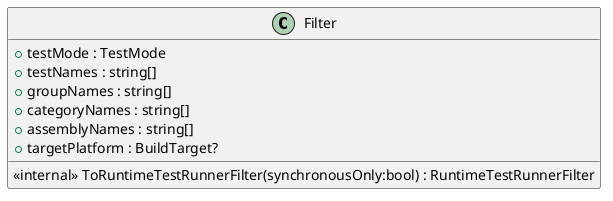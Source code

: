 @startuml
class Filter {
    + testMode : TestMode
    + testNames : string[]
    + groupNames : string[]
    + categoryNames : string[]
    + assemblyNames : string[]
    + targetPlatform : BuildTarget?
    <<internal>> ToRuntimeTestRunnerFilter(synchronousOnly:bool) : RuntimeTestRunnerFilter
}
@enduml
